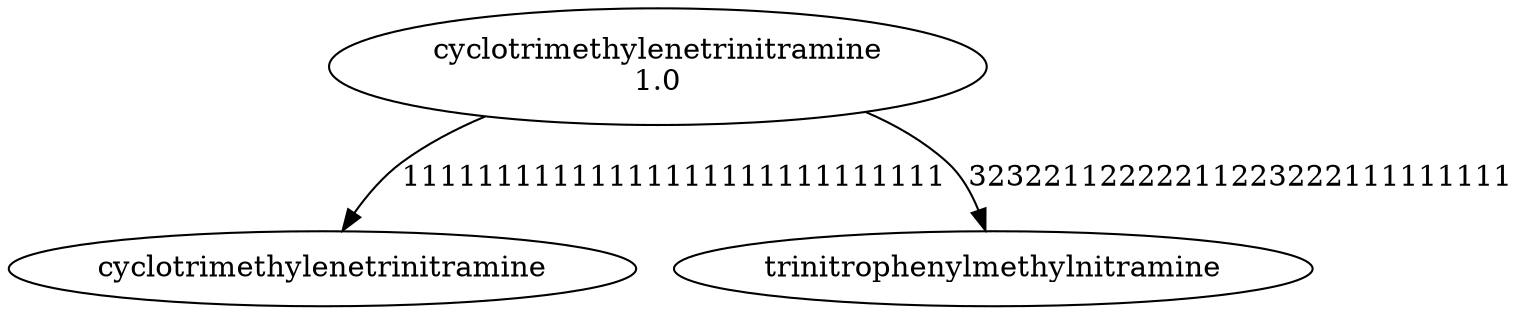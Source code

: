 digraph _29_ {
	graph [bb="0,0,552.18,143.61"];
	node [label="\N"];
	subgraph _29__cyclotrimethylenetrinitramine11111111111111111111111111111 {
		cyclotrimethylenetrinitramine_	[height=0.5,
			label=cyclotrimethylenetrinitramine,
			pos="116.43,18",
			width=3.2342];
	}
	subgraph _29__cyclotrimethylenetrinitramine32322112222211223222111111111 {
		trinitrophenylmethylnitramine_	[height=0.5,
			label=trinitrophenylmethylnitramine,
			pos="368.43,18",
			width=3.262];
	}
	_29__cyclotrimethylenetrinitramine	[height=0.77585,
		label="cyclotrimethylenetrinitramine
1.0",
		pos="242.43,115.68",
		width=3.4373];
	_29__cyclotrimethylenetrinitramine -> cyclotrimethylenetrinitramine_	[label=11111111111111111111111111111,
		lp="248.31,61.875",
		pos="e,125.03,36.22 182.34,90.9 171.15,84.955 160.05,77.902 150.68,69.75 142.88,62.955 136.05,53.989 130.6,45.485"];
	_29__cyclotrimethylenetrinitramine -> trinitrophenylmethylnitramine_	[label=32322112222211223222111111111,
		lp="454.31,61.875",
		pos="e,364.41,36.396 313.81,92.464 325.71,86.466 337.18,78.993 346.43,69.75 352.83,63.356 357.5,54.794 360.85,46.527"];
}
